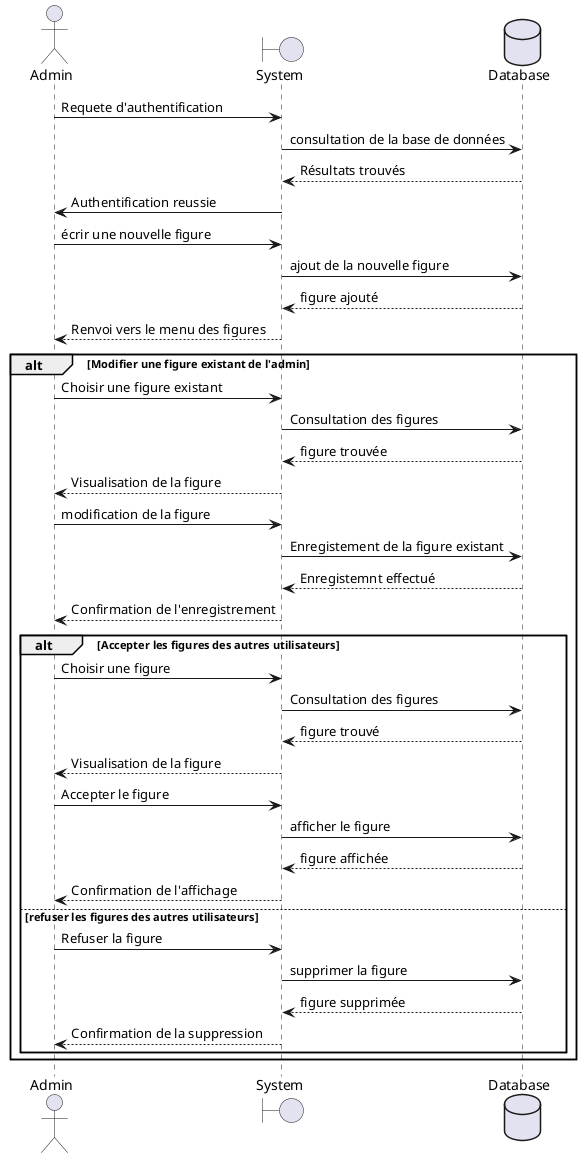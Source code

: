 @startuml sequence_admin_figure
    actor       Admin       as chef
    boundary    System    as system
    database    Database    as data

    chef -> system : Requete d'authentification
    system -> data : consultation de la base de données
    system <-- data : Résultats trouvés
    chef <- system : Authentification reussie
    chef -> system : écrir une nouvelle figure
    system -> data : ajout de la nouvelle figure
    system <-- data : figure ajouté
    chef <-- system : Renvoi vers le menu des figures

    alt Modifier une figure existant de l'admin
        chef -> system: Choisir une figure existant
        system -> data: Consultation des figures
        system <-- data : figure trouvée
        chef <-- system : Visualisation de la figure
        chef -> system: modification de la figure
        system -> data: Enregistement de la figure existant
        system <-- data : Enregistemnt effectué
        chef <-- system : Confirmation de l'enregistrement

        alt Accepter les figures des autres utilisateurs
            chef -> system: Choisir une figure
            system -> data: Consultation des figures
            system <-- data : figure trouvé
            chef <-- system : Visualisation de la figure
            chef -> system: Accepter le figure
            system -> data: afficher le figure
            system <-- data : figure affichée
            chef <-- system : Confirmation de l'affichage
        else refuser les figures des autres utilisateurs
            chef -> system: Refuser la figure
            system -> data: supprimer la figure
            system <-- data : figure supprimée
            chef <-- system : Confirmation de la suppression

        end
    end
@enduml
